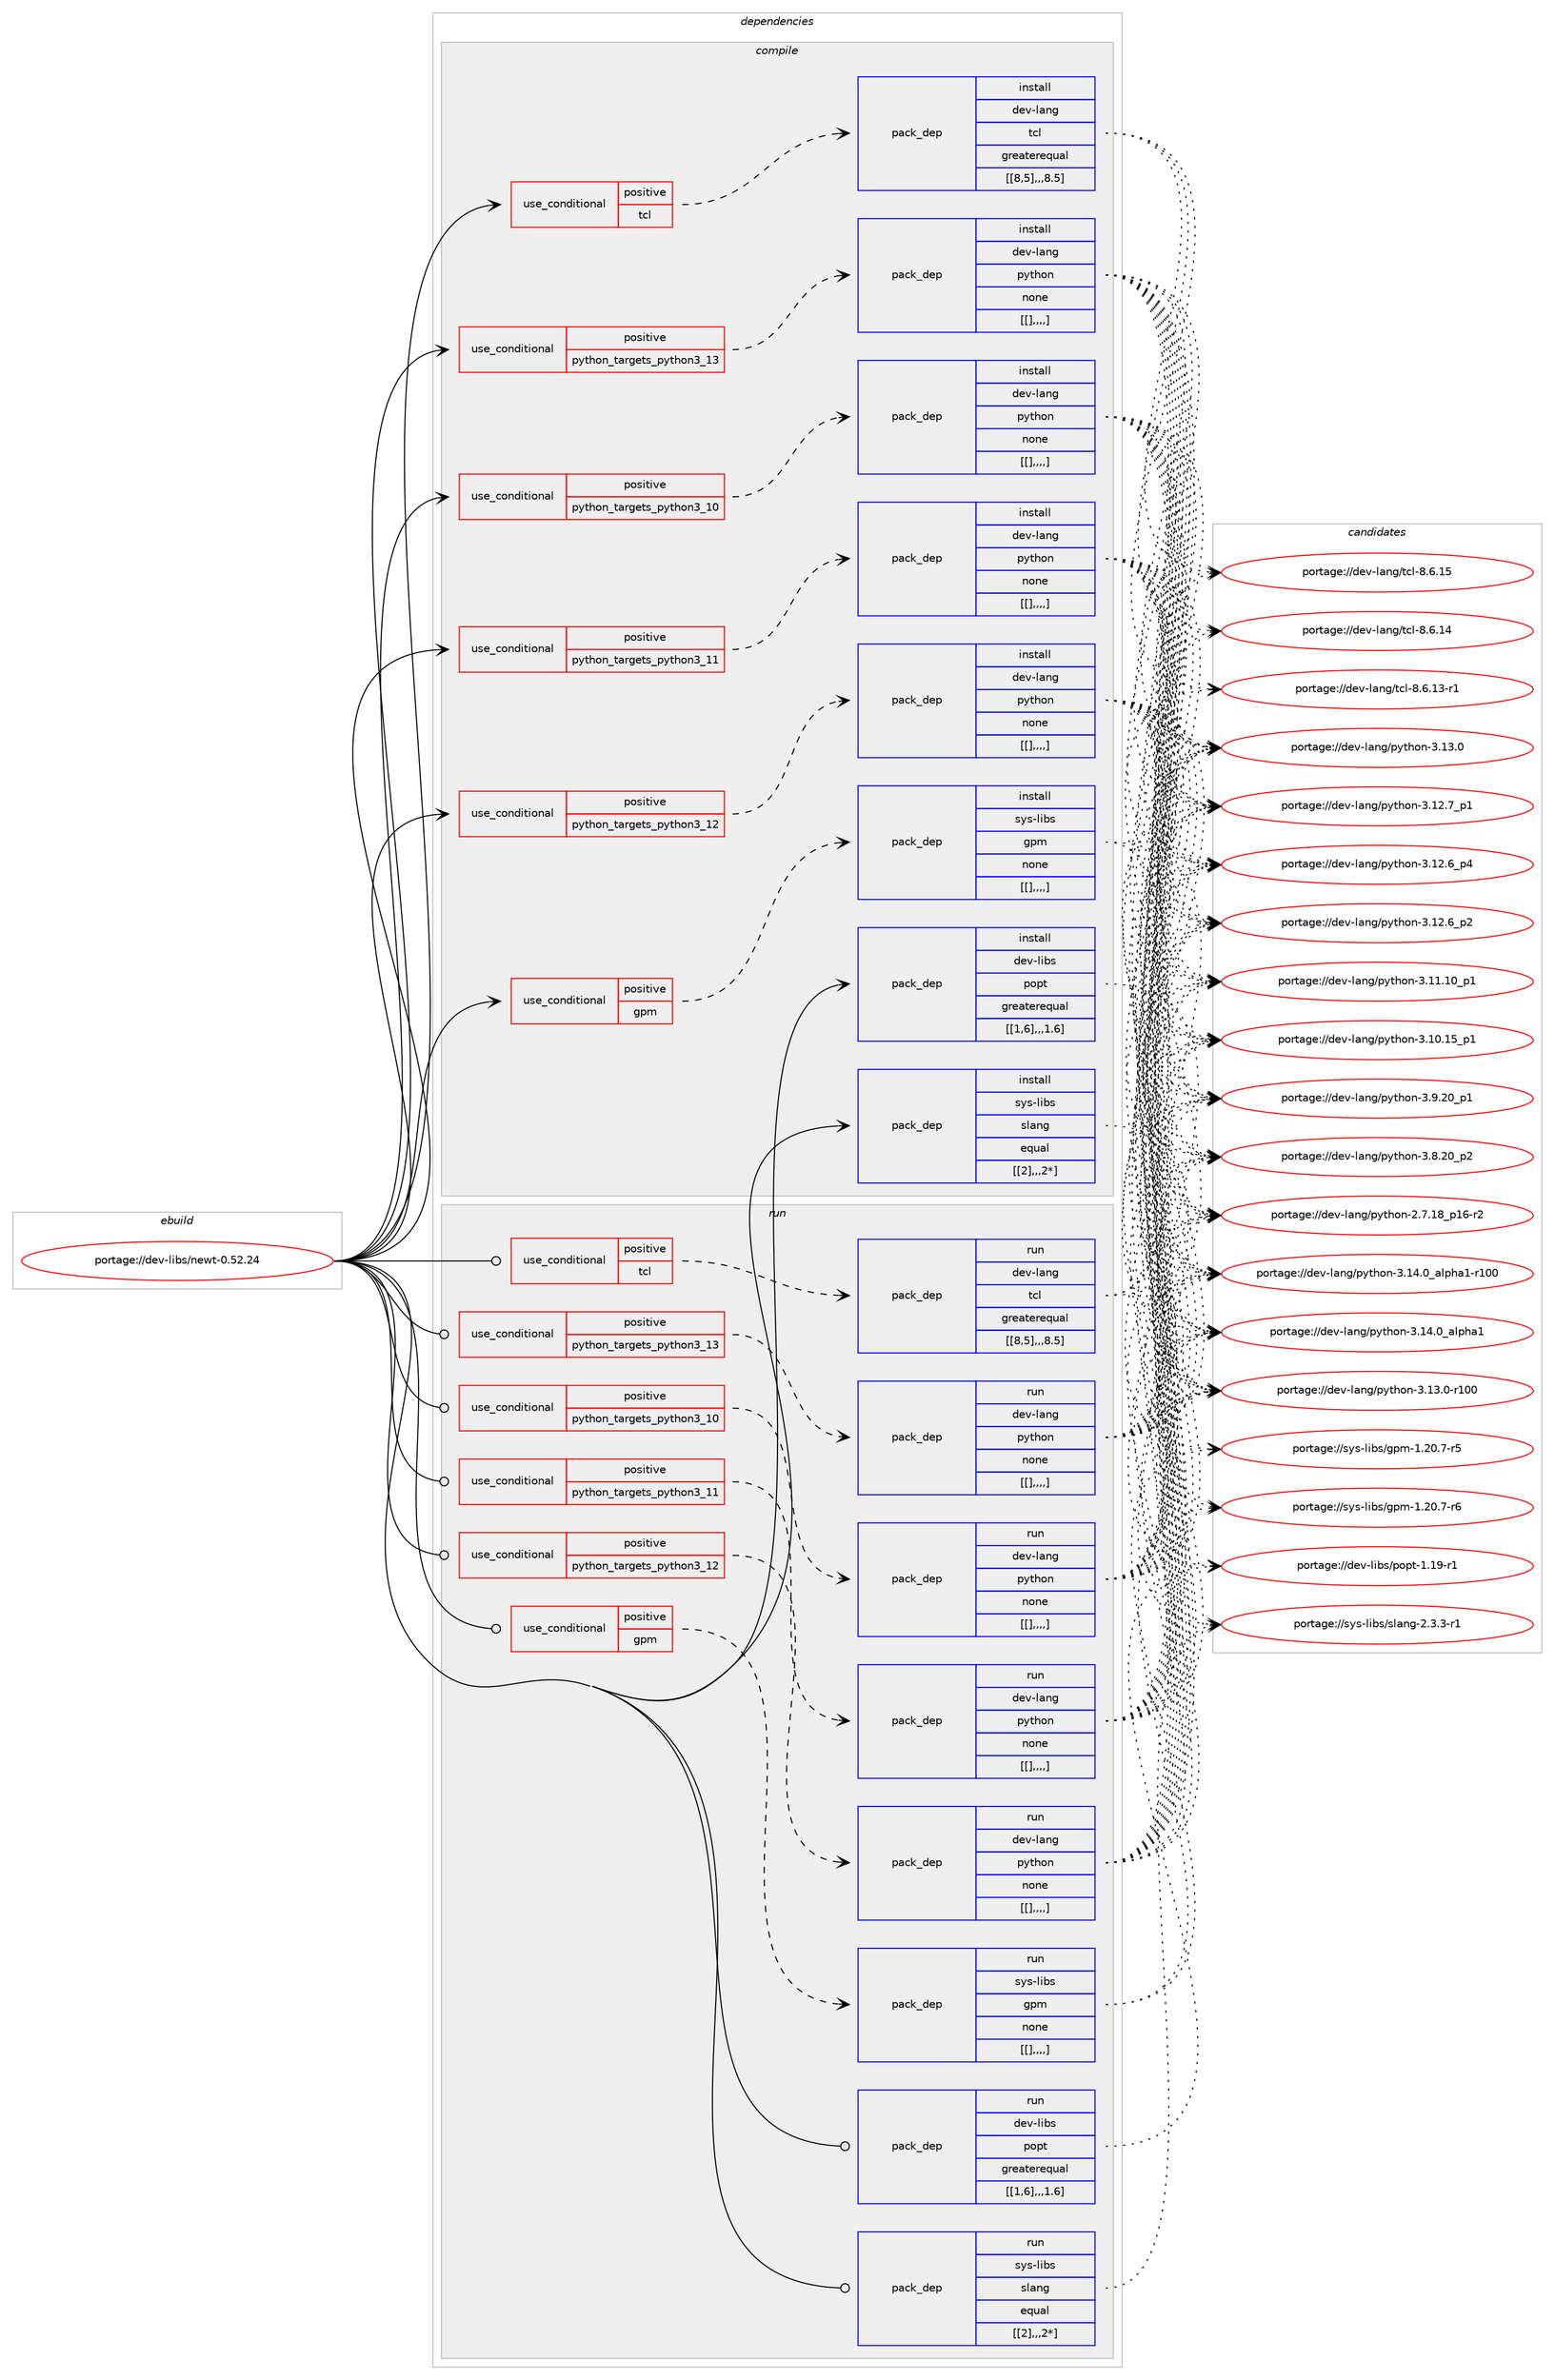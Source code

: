 digraph prolog {

# *************
# Graph options
# *************

newrank=true;
concentrate=true;
compound=true;
graph [rankdir=LR,fontname=Helvetica,fontsize=10,ranksep=1.5];#, ranksep=2.5, nodesep=0.2];
edge  [arrowhead=vee];
node  [fontname=Helvetica,fontsize=10];

# **********
# The ebuild
# **********

subgraph cluster_leftcol {
color=gray;
label=<<i>ebuild</i>>;
id [label="portage://dev-libs/newt-0.52.24", color=red, width=4, href="../dev-libs/newt-0.52.24.svg"];
}

# ****************
# The dependencies
# ****************

subgraph cluster_midcol {
color=gray;
label=<<i>dependencies</i>>;
subgraph cluster_compile {
fillcolor="#eeeeee";
style=filled;
label=<<i>compile</i>>;
subgraph cond29353 {
dependency116130 [label=<<TABLE BORDER="0" CELLBORDER="1" CELLSPACING="0" CELLPADDING="4"><TR><TD ROWSPAN="3" CELLPADDING="10">use_conditional</TD></TR><TR><TD>positive</TD></TR><TR><TD>gpm</TD></TR></TABLE>>, shape=none, color=red];
subgraph pack85518 {
dependency116145 [label=<<TABLE BORDER="0" CELLBORDER="1" CELLSPACING="0" CELLPADDING="4" WIDTH="220"><TR><TD ROWSPAN="6" CELLPADDING="30">pack_dep</TD></TR><TR><TD WIDTH="110">install</TD></TR><TR><TD>sys-libs</TD></TR><TR><TD>gpm</TD></TR><TR><TD>none</TD></TR><TR><TD>[[],,,,]</TD></TR></TABLE>>, shape=none, color=blue];
}
dependency116130:e -> dependency116145:w [weight=20,style="dashed",arrowhead="vee"];
}
id:e -> dependency116130:w [weight=20,style="solid",arrowhead="vee"];
subgraph cond29365 {
dependency116166 [label=<<TABLE BORDER="0" CELLBORDER="1" CELLSPACING="0" CELLPADDING="4"><TR><TD ROWSPAN="3" CELLPADDING="10">use_conditional</TD></TR><TR><TD>positive</TD></TR><TR><TD>python_targets_python3_10</TD></TR></TABLE>>, shape=none, color=red];
subgraph pack85540 {
dependency116167 [label=<<TABLE BORDER="0" CELLBORDER="1" CELLSPACING="0" CELLPADDING="4" WIDTH="220"><TR><TD ROWSPAN="6" CELLPADDING="30">pack_dep</TD></TR><TR><TD WIDTH="110">install</TD></TR><TR><TD>dev-lang</TD></TR><TR><TD>python</TD></TR><TR><TD>none</TD></TR><TR><TD>[[],,,,]</TD></TR></TABLE>>, shape=none, color=blue];
}
dependency116166:e -> dependency116167:w [weight=20,style="dashed",arrowhead="vee"];
}
id:e -> dependency116166:w [weight=20,style="solid",arrowhead="vee"];
subgraph cond29367 {
dependency116179 [label=<<TABLE BORDER="0" CELLBORDER="1" CELLSPACING="0" CELLPADDING="4"><TR><TD ROWSPAN="3" CELLPADDING="10">use_conditional</TD></TR><TR><TD>positive</TD></TR><TR><TD>python_targets_python3_11</TD></TR></TABLE>>, shape=none, color=red];
subgraph pack85552 {
dependency116181 [label=<<TABLE BORDER="0" CELLBORDER="1" CELLSPACING="0" CELLPADDING="4" WIDTH="220"><TR><TD ROWSPAN="6" CELLPADDING="30">pack_dep</TD></TR><TR><TD WIDTH="110">install</TD></TR><TR><TD>dev-lang</TD></TR><TR><TD>python</TD></TR><TR><TD>none</TD></TR><TR><TD>[[],,,,]</TD></TR></TABLE>>, shape=none, color=blue];
}
dependency116179:e -> dependency116181:w [weight=20,style="dashed",arrowhead="vee"];
}
id:e -> dependency116179:w [weight=20,style="solid",arrowhead="vee"];
subgraph cond29393 {
dependency116229 [label=<<TABLE BORDER="0" CELLBORDER="1" CELLSPACING="0" CELLPADDING="4"><TR><TD ROWSPAN="3" CELLPADDING="10">use_conditional</TD></TR><TR><TD>positive</TD></TR><TR><TD>python_targets_python3_12</TD></TR></TABLE>>, shape=none, color=red];
subgraph pack85592 {
dependency116313 [label=<<TABLE BORDER="0" CELLBORDER="1" CELLSPACING="0" CELLPADDING="4" WIDTH="220"><TR><TD ROWSPAN="6" CELLPADDING="30">pack_dep</TD></TR><TR><TD WIDTH="110">install</TD></TR><TR><TD>dev-lang</TD></TR><TR><TD>python</TD></TR><TR><TD>none</TD></TR><TR><TD>[[],,,,]</TD></TR></TABLE>>, shape=none, color=blue];
}
dependency116229:e -> dependency116313:w [weight=20,style="dashed",arrowhead="vee"];
}
id:e -> dependency116229:w [weight=20,style="solid",arrowhead="vee"];
subgraph cond29430 {
dependency116371 [label=<<TABLE BORDER="0" CELLBORDER="1" CELLSPACING="0" CELLPADDING="4"><TR><TD ROWSPAN="3" CELLPADDING="10">use_conditional</TD></TR><TR><TD>positive</TD></TR><TR><TD>python_targets_python3_13</TD></TR></TABLE>>, shape=none, color=red];
subgraph pack85670 {
dependency116393 [label=<<TABLE BORDER="0" CELLBORDER="1" CELLSPACING="0" CELLPADDING="4" WIDTH="220"><TR><TD ROWSPAN="6" CELLPADDING="30">pack_dep</TD></TR><TR><TD WIDTH="110">install</TD></TR><TR><TD>dev-lang</TD></TR><TR><TD>python</TD></TR><TR><TD>none</TD></TR><TR><TD>[[],,,,]</TD></TR></TABLE>>, shape=none, color=blue];
}
dependency116371:e -> dependency116393:w [weight=20,style="dashed",arrowhead="vee"];
}
id:e -> dependency116371:w [weight=20,style="solid",arrowhead="vee"];
subgraph cond29457 {
dependency116437 [label=<<TABLE BORDER="0" CELLBORDER="1" CELLSPACING="0" CELLPADDING="4"><TR><TD ROWSPAN="3" CELLPADDING="10">use_conditional</TD></TR><TR><TD>positive</TD></TR><TR><TD>tcl</TD></TR></TABLE>>, shape=none, color=red];
subgraph pack85721 {
dependency116477 [label=<<TABLE BORDER="0" CELLBORDER="1" CELLSPACING="0" CELLPADDING="4" WIDTH="220"><TR><TD ROWSPAN="6" CELLPADDING="30">pack_dep</TD></TR><TR><TD WIDTH="110">install</TD></TR><TR><TD>dev-lang</TD></TR><TR><TD>tcl</TD></TR><TR><TD>greaterequal</TD></TR><TR><TD>[[8,5],,,8.5]</TD></TR></TABLE>>, shape=none, color=blue];
}
dependency116437:e -> dependency116477:w [weight=20,style="dashed",arrowhead="vee"];
}
id:e -> dependency116437:w [weight=20,style="solid",arrowhead="vee"];
subgraph pack85742 {
dependency116483 [label=<<TABLE BORDER="0" CELLBORDER="1" CELLSPACING="0" CELLPADDING="4" WIDTH="220"><TR><TD ROWSPAN="6" CELLPADDING="30">pack_dep</TD></TR><TR><TD WIDTH="110">install</TD></TR><TR><TD>dev-libs</TD></TR><TR><TD>popt</TD></TR><TR><TD>greaterequal</TD></TR><TR><TD>[[1,6],,,1.6]</TD></TR></TABLE>>, shape=none, color=blue];
}
id:e -> dependency116483:w [weight=20,style="solid",arrowhead="vee"];
subgraph pack85745 {
dependency116563 [label=<<TABLE BORDER="0" CELLBORDER="1" CELLSPACING="0" CELLPADDING="4" WIDTH="220"><TR><TD ROWSPAN="6" CELLPADDING="30">pack_dep</TD></TR><TR><TD WIDTH="110">install</TD></TR><TR><TD>sys-libs</TD></TR><TR><TD>slang</TD></TR><TR><TD>equal</TD></TR><TR><TD>[[2],,,2*]</TD></TR></TABLE>>, shape=none, color=blue];
}
id:e -> dependency116563:w [weight=20,style="solid",arrowhead="vee"];
}
subgraph cluster_compileandrun {
fillcolor="#eeeeee";
style=filled;
label=<<i>compile and run</i>>;
}
subgraph cluster_run {
fillcolor="#eeeeee";
style=filled;
label=<<i>run</i>>;
subgraph cond29540 {
dependency116653 [label=<<TABLE BORDER="0" CELLBORDER="1" CELLSPACING="0" CELLPADDING="4"><TR><TD ROWSPAN="3" CELLPADDING="10">use_conditional</TD></TR><TR><TD>positive</TD></TR><TR><TD>gpm</TD></TR></TABLE>>, shape=none, color=red];
subgraph pack85857 {
dependency116665 [label=<<TABLE BORDER="0" CELLBORDER="1" CELLSPACING="0" CELLPADDING="4" WIDTH="220"><TR><TD ROWSPAN="6" CELLPADDING="30">pack_dep</TD></TR><TR><TD WIDTH="110">run</TD></TR><TR><TD>sys-libs</TD></TR><TR><TD>gpm</TD></TR><TR><TD>none</TD></TR><TR><TD>[[],,,,]</TD></TR></TABLE>>, shape=none, color=blue];
}
dependency116653:e -> dependency116665:w [weight=20,style="dashed",arrowhead="vee"];
}
id:e -> dependency116653:w [weight=20,style="solid",arrowhead="odot"];
subgraph cond29552 {
dependency116697 [label=<<TABLE BORDER="0" CELLBORDER="1" CELLSPACING="0" CELLPADDING="4"><TR><TD ROWSPAN="3" CELLPADDING="10">use_conditional</TD></TR><TR><TD>positive</TD></TR><TR><TD>python_targets_python3_10</TD></TR></TABLE>>, shape=none, color=red];
subgraph pack85884 {
dependency116715 [label=<<TABLE BORDER="0" CELLBORDER="1" CELLSPACING="0" CELLPADDING="4" WIDTH="220"><TR><TD ROWSPAN="6" CELLPADDING="30">pack_dep</TD></TR><TR><TD WIDTH="110">run</TD></TR><TR><TD>dev-lang</TD></TR><TR><TD>python</TD></TR><TR><TD>none</TD></TR><TR><TD>[[],,,,]</TD></TR></TABLE>>, shape=none, color=blue];
}
dependency116697:e -> dependency116715:w [weight=20,style="dashed",arrowhead="vee"];
}
id:e -> dependency116697:w [weight=20,style="solid",arrowhead="odot"];
subgraph cond29581 {
dependency116735 [label=<<TABLE BORDER="0" CELLBORDER="1" CELLSPACING="0" CELLPADDING="4"><TR><TD ROWSPAN="3" CELLPADDING="10">use_conditional</TD></TR><TR><TD>positive</TD></TR><TR><TD>python_targets_python3_11</TD></TR></TABLE>>, shape=none, color=red];
subgraph pack85908 {
dependency116782 [label=<<TABLE BORDER="0" CELLBORDER="1" CELLSPACING="0" CELLPADDING="4" WIDTH="220"><TR><TD ROWSPAN="6" CELLPADDING="30">pack_dep</TD></TR><TR><TD WIDTH="110">run</TD></TR><TR><TD>dev-lang</TD></TR><TR><TD>python</TD></TR><TR><TD>none</TD></TR><TR><TD>[[],,,,]</TD></TR></TABLE>>, shape=none, color=blue];
}
dependency116735:e -> dependency116782:w [weight=20,style="dashed",arrowhead="vee"];
}
id:e -> dependency116735:w [weight=20,style="solid",arrowhead="odot"];
subgraph cond29601 {
dependency116796 [label=<<TABLE BORDER="0" CELLBORDER="1" CELLSPACING="0" CELLPADDING="4"><TR><TD ROWSPAN="3" CELLPADDING="10">use_conditional</TD></TR><TR><TD>positive</TD></TR><TR><TD>python_targets_python3_12</TD></TR></TABLE>>, shape=none, color=red];
subgraph pack85983 {
dependency116866 [label=<<TABLE BORDER="0" CELLBORDER="1" CELLSPACING="0" CELLPADDING="4" WIDTH="220"><TR><TD ROWSPAN="6" CELLPADDING="30">pack_dep</TD></TR><TR><TD WIDTH="110">run</TD></TR><TR><TD>dev-lang</TD></TR><TR><TD>python</TD></TR><TR><TD>none</TD></TR><TR><TD>[[],,,,]</TD></TR></TABLE>>, shape=none, color=blue];
}
dependency116796:e -> dependency116866:w [weight=20,style="dashed",arrowhead="vee"];
}
id:e -> dependency116796:w [weight=20,style="solid",arrowhead="odot"];
subgraph cond29628 {
dependency116889 [label=<<TABLE BORDER="0" CELLBORDER="1" CELLSPACING="0" CELLPADDING="4"><TR><TD ROWSPAN="3" CELLPADDING="10">use_conditional</TD></TR><TR><TD>positive</TD></TR><TR><TD>python_targets_python3_13</TD></TR></TABLE>>, shape=none, color=red];
subgraph pack86013 {
dependency116924 [label=<<TABLE BORDER="0" CELLBORDER="1" CELLSPACING="0" CELLPADDING="4" WIDTH="220"><TR><TD ROWSPAN="6" CELLPADDING="30">pack_dep</TD></TR><TR><TD WIDTH="110">run</TD></TR><TR><TD>dev-lang</TD></TR><TR><TD>python</TD></TR><TR><TD>none</TD></TR><TR><TD>[[],,,,]</TD></TR></TABLE>>, shape=none, color=blue];
}
dependency116889:e -> dependency116924:w [weight=20,style="dashed",arrowhead="vee"];
}
id:e -> dependency116889:w [weight=20,style="solid",arrowhead="odot"];
subgraph cond29638 {
dependency116929 [label=<<TABLE BORDER="0" CELLBORDER="1" CELLSPACING="0" CELLPADDING="4"><TR><TD ROWSPAN="3" CELLPADDING="10">use_conditional</TD></TR><TR><TD>positive</TD></TR><TR><TD>tcl</TD></TR></TABLE>>, shape=none, color=red];
subgraph pack86028 {
dependency116931 [label=<<TABLE BORDER="0" CELLBORDER="1" CELLSPACING="0" CELLPADDING="4" WIDTH="220"><TR><TD ROWSPAN="6" CELLPADDING="30">pack_dep</TD></TR><TR><TD WIDTH="110">run</TD></TR><TR><TD>dev-lang</TD></TR><TR><TD>tcl</TD></TR><TR><TD>greaterequal</TD></TR><TR><TD>[[8,5],,,8.5]</TD></TR></TABLE>>, shape=none, color=blue];
}
dependency116929:e -> dependency116931:w [weight=20,style="dashed",arrowhead="vee"];
}
id:e -> dependency116929:w [weight=20,style="solid",arrowhead="odot"];
subgraph pack86034 {
dependency116948 [label=<<TABLE BORDER="0" CELLBORDER="1" CELLSPACING="0" CELLPADDING="4" WIDTH="220"><TR><TD ROWSPAN="6" CELLPADDING="30">pack_dep</TD></TR><TR><TD WIDTH="110">run</TD></TR><TR><TD>dev-libs</TD></TR><TR><TD>popt</TD></TR><TR><TD>greaterequal</TD></TR><TR><TD>[[1,6],,,1.6]</TD></TR></TABLE>>, shape=none, color=blue];
}
id:e -> dependency116948:w [weight=20,style="solid",arrowhead="odot"];
subgraph pack86043 {
dependency116950 [label=<<TABLE BORDER="0" CELLBORDER="1" CELLSPACING="0" CELLPADDING="4" WIDTH="220"><TR><TD ROWSPAN="6" CELLPADDING="30">pack_dep</TD></TR><TR><TD WIDTH="110">run</TD></TR><TR><TD>sys-libs</TD></TR><TR><TD>slang</TD></TR><TR><TD>equal</TD></TR><TR><TD>[[2],,,2*]</TD></TR></TABLE>>, shape=none, color=blue];
}
id:e -> dependency116950:w [weight=20,style="solid",arrowhead="odot"];
}
}

# **************
# The candidates
# **************

subgraph cluster_choices {
rank=same;
color=gray;
label=<<i>candidates</i>>;

subgraph choice85671 {
color=black;
nodesep=1;
choice115121115451081059811547103112109454946504846554511454 [label="portage://sys-libs/gpm-1.20.7-r6", color=red, width=4,href="../sys-libs/gpm-1.20.7-r6.svg"];
choice115121115451081059811547103112109454946504846554511453 [label="portage://sys-libs/gpm-1.20.7-r5", color=red, width=4,href="../sys-libs/gpm-1.20.7-r5.svg"];
dependency116145:e -> choice115121115451081059811547103112109454946504846554511454:w [style=dotted,weight="100"];
dependency116145:e -> choice115121115451081059811547103112109454946504846554511453:w [style=dotted,weight="100"];
}
subgraph choice85674 {
color=black;
nodesep=1;
choice100101118451089711010347112121116104111110455146495246489597108112104974945114494848 [label="portage://dev-lang/python-3.14.0_alpha1-r100", color=red, width=4,href="../dev-lang/python-3.14.0_alpha1-r100.svg"];
choice1001011184510897110103471121211161041111104551464952464895971081121049749 [label="portage://dev-lang/python-3.14.0_alpha1", color=red, width=4,href="../dev-lang/python-3.14.0_alpha1.svg"];
choice1001011184510897110103471121211161041111104551464951464845114494848 [label="portage://dev-lang/python-3.13.0-r100", color=red, width=4,href="../dev-lang/python-3.13.0-r100.svg"];
choice10010111845108971101034711212111610411111045514649514648 [label="portage://dev-lang/python-3.13.0", color=red, width=4,href="../dev-lang/python-3.13.0.svg"];
choice100101118451089711010347112121116104111110455146495046559511249 [label="portage://dev-lang/python-3.12.7_p1", color=red, width=4,href="../dev-lang/python-3.12.7_p1.svg"];
choice100101118451089711010347112121116104111110455146495046549511252 [label="portage://dev-lang/python-3.12.6_p4", color=red, width=4,href="../dev-lang/python-3.12.6_p4.svg"];
choice100101118451089711010347112121116104111110455146495046549511250 [label="portage://dev-lang/python-3.12.6_p2", color=red, width=4,href="../dev-lang/python-3.12.6_p2.svg"];
choice10010111845108971101034711212111610411111045514649494649489511249 [label="portage://dev-lang/python-3.11.10_p1", color=red, width=4,href="../dev-lang/python-3.11.10_p1.svg"];
choice10010111845108971101034711212111610411111045514649484649539511249 [label="portage://dev-lang/python-3.10.15_p1", color=red, width=4,href="../dev-lang/python-3.10.15_p1.svg"];
choice100101118451089711010347112121116104111110455146574650489511249 [label="portage://dev-lang/python-3.9.20_p1", color=red, width=4,href="../dev-lang/python-3.9.20_p1.svg"];
choice100101118451089711010347112121116104111110455146564650489511250 [label="portage://dev-lang/python-3.8.20_p2", color=red, width=4,href="../dev-lang/python-3.8.20_p2.svg"];
choice100101118451089711010347112121116104111110455046554649569511249544511450 [label="portage://dev-lang/python-2.7.18_p16-r2", color=red, width=4,href="../dev-lang/python-2.7.18_p16-r2.svg"];
dependency116167:e -> choice100101118451089711010347112121116104111110455146495246489597108112104974945114494848:w [style=dotted,weight="100"];
dependency116167:e -> choice1001011184510897110103471121211161041111104551464952464895971081121049749:w [style=dotted,weight="100"];
dependency116167:e -> choice1001011184510897110103471121211161041111104551464951464845114494848:w [style=dotted,weight="100"];
dependency116167:e -> choice10010111845108971101034711212111610411111045514649514648:w [style=dotted,weight="100"];
dependency116167:e -> choice100101118451089711010347112121116104111110455146495046559511249:w [style=dotted,weight="100"];
dependency116167:e -> choice100101118451089711010347112121116104111110455146495046549511252:w [style=dotted,weight="100"];
dependency116167:e -> choice100101118451089711010347112121116104111110455146495046549511250:w [style=dotted,weight="100"];
dependency116167:e -> choice10010111845108971101034711212111610411111045514649494649489511249:w [style=dotted,weight="100"];
dependency116167:e -> choice10010111845108971101034711212111610411111045514649484649539511249:w [style=dotted,weight="100"];
dependency116167:e -> choice100101118451089711010347112121116104111110455146574650489511249:w [style=dotted,weight="100"];
dependency116167:e -> choice100101118451089711010347112121116104111110455146564650489511250:w [style=dotted,weight="100"];
dependency116167:e -> choice100101118451089711010347112121116104111110455046554649569511249544511450:w [style=dotted,weight="100"];
}
subgraph choice85683 {
color=black;
nodesep=1;
choice100101118451089711010347112121116104111110455146495246489597108112104974945114494848 [label="portage://dev-lang/python-3.14.0_alpha1-r100", color=red, width=4,href="../dev-lang/python-3.14.0_alpha1-r100.svg"];
choice1001011184510897110103471121211161041111104551464952464895971081121049749 [label="portage://dev-lang/python-3.14.0_alpha1", color=red, width=4,href="../dev-lang/python-3.14.0_alpha1.svg"];
choice1001011184510897110103471121211161041111104551464951464845114494848 [label="portage://dev-lang/python-3.13.0-r100", color=red, width=4,href="../dev-lang/python-3.13.0-r100.svg"];
choice10010111845108971101034711212111610411111045514649514648 [label="portage://dev-lang/python-3.13.0", color=red, width=4,href="../dev-lang/python-3.13.0.svg"];
choice100101118451089711010347112121116104111110455146495046559511249 [label="portage://dev-lang/python-3.12.7_p1", color=red, width=4,href="../dev-lang/python-3.12.7_p1.svg"];
choice100101118451089711010347112121116104111110455146495046549511252 [label="portage://dev-lang/python-3.12.6_p4", color=red, width=4,href="../dev-lang/python-3.12.6_p4.svg"];
choice100101118451089711010347112121116104111110455146495046549511250 [label="portage://dev-lang/python-3.12.6_p2", color=red, width=4,href="../dev-lang/python-3.12.6_p2.svg"];
choice10010111845108971101034711212111610411111045514649494649489511249 [label="portage://dev-lang/python-3.11.10_p1", color=red, width=4,href="../dev-lang/python-3.11.10_p1.svg"];
choice10010111845108971101034711212111610411111045514649484649539511249 [label="portage://dev-lang/python-3.10.15_p1", color=red, width=4,href="../dev-lang/python-3.10.15_p1.svg"];
choice100101118451089711010347112121116104111110455146574650489511249 [label="portage://dev-lang/python-3.9.20_p1", color=red, width=4,href="../dev-lang/python-3.9.20_p1.svg"];
choice100101118451089711010347112121116104111110455146564650489511250 [label="portage://dev-lang/python-3.8.20_p2", color=red, width=4,href="../dev-lang/python-3.8.20_p2.svg"];
choice100101118451089711010347112121116104111110455046554649569511249544511450 [label="portage://dev-lang/python-2.7.18_p16-r2", color=red, width=4,href="../dev-lang/python-2.7.18_p16-r2.svg"];
dependency116181:e -> choice100101118451089711010347112121116104111110455146495246489597108112104974945114494848:w [style=dotted,weight="100"];
dependency116181:e -> choice1001011184510897110103471121211161041111104551464952464895971081121049749:w [style=dotted,weight="100"];
dependency116181:e -> choice1001011184510897110103471121211161041111104551464951464845114494848:w [style=dotted,weight="100"];
dependency116181:e -> choice10010111845108971101034711212111610411111045514649514648:w [style=dotted,weight="100"];
dependency116181:e -> choice100101118451089711010347112121116104111110455146495046559511249:w [style=dotted,weight="100"];
dependency116181:e -> choice100101118451089711010347112121116104111110455146495046549511252:w [style=dotted,weight="100"];
dependency116181:e -> choice100101118451089711010347112121116104111110455146495046549511250:w [style=dotted,weight="100"];
dependency116181:e -> choice10010111845108971101034711212111610411111045514649494649489511249:w [style=dotted,weight="100"];
dependency116181:e -> choice10010111845108971101034711212111610411111045514649484649539511249:w [style=dotted,weight="100"];
dependency116181:e -> choice100101118451089711010347112121116104111110455146574650489511249:w [style=dotted,weight="100"];
dependency116181:e -> choice100101118451089711010347112121116104111110455146564650489511250:w [style=dotted,weight="100"];
dependency116181:e -> choice100101118451089711010347112121116104111110455046554649569511249544511450:w [style=dotted,weight="100"];
}
subgraph choice85699 {
color=black;
nodesep=1;
choice100101118451089711010347112121116104111110455146495246489597108112104974945114494848 [label="portage://dev-lang/python-3.14.0_alpha1-r100", color=red, width=4,href="../dev-lang/python-3.14.0_alpha1-r100.svg"];
choice1001011184510897110103471121211161041111104551464952464895971081121049749 [label="portage://dev-lang/python-3.14.0_alpha1", color=red, width=4,href="../dev-lang/python-3.14.0_alpha1.svg"];
choice1001011184510897110103471121211161041111104551464951464845114494848 [label="portage://dev-lang/python-3.13.0-r100", color=red, width=4,href="../dev-lang/python-3.13.0-r100.svg"];
choice10010111845108971101034711212111610411111045514649514648 [label="portage://dev-lang/python-3.13.0", color=red, width=4,href="../dev-lang/python-3.13.0.svg"];
choice100101118451089711010347112121116104111110455146495046559511249 [label="portage://dev-lang/python-3.12.7_p1", color=red, width=4,href="../dev-lang/python-3.12.7_p1.svg"];
choice100101118451089711010347112121116104111110455146495046549511252 [label="portage://dev-lang/python-3.12.6_p4", color=red, width=4,href="../dev-lang/python-3.12.6_p4.svg"];
choice100101118451089711010347112121116104111110455146495046549511250 [label="portage://dev-lang/python-3.12.6_p2", color=red, width=4,href="../dev-lang/python-3.12.6_p2.svg"];
choice10010111845108971101034711212111610411111045514649494649489511249 [label="portage://dev-lang/python-3.11.10_p1", color=red, width=4,href="../dev-lang/python-3.11.10_p1.svg"];
choice10010111845108971101034711212111610411111045514649484649539511249 [label="portage://dev-lang/python-3.10.15_p1", color=red, width=4,href="../dev-lang/python-3.10.15_p1.svg"];
choice100101118451089711010347112121116104111110455146574650489511249 [label="portage://dev-lang/python-3.9.20_p1", color=red, width=4,href="../dev-lang/python-3.9.20_p1.svg"];
choice100101118451089711010347112121116104111110455146564650489511250 [label="portage://dev-lang/python-3.8.20_p2", color=red, width=4,href="../dev-lang/python-3.8.20_p2.svg"];
choice100101118451089711010347112121116104111110455046554649569511249544511450 [label="portage://dev-lang/python-2.7.18_p16-r2", color=red, width=4,href="../dev-lang/python-2.7.18_p16-r2.svg"];
dependency116313:e -> choice100101118451089711010347112121116104111110455146495246489597108112104974945114494848:w [style=dotted,weight="100"];
dependency116313:e -> choice1001011184510897110103471121211161041111104551464952464895971081121049749:w [style=dotted,weight="100"];
dependency116313:e -> choice1001011184510897110103471121211161041111104551464951464845114494848:w [style=dotted,weight="100"];
dependency116313:e -> choice10010111845108971101034711212111610411111045514649514648:w [style=dotted,weight="100"];
dependency116313:e -> choice100101118451089711010347112121116104111110455146495046559511249:w [style=dotted,weight="100"];
dependency116313:e -> choice100101118451089711010347112121116104111110455146495046549511252:w [style=dotted,weight="100"];
dependency116313:e -> choice100101118451089711010347112121116104111110455146495046549511250:w [style=dotted,weight="100"];
dependency116313:e -> choice10010111845108971101034711212111610411111045514649494649489511249:w [style=dotted,weight="100"];
dependency116313:e -> choice10010111845108971101034711212111610411111045514649484649539511249:w [style=dotted,weight="100"];
dependency116313:e -> choice100101118451089711010347112121116104111110455146574650489511249:w [style=dotted,weight="100"];
dependency116313:e -> choice100101118451089711010347112121116104111110455146564650489511250:w [style=dotted,weight="100"];
dependency116313:e -> choice100101118451089711010347112121116104111110455046554649569511249544511450:w [style=dotted,weight="100"];
}
subgraph choice85720 {
color=black;
nodesep=1;
choice100101118451089711010347112121116104111110455146495246489597108112104974945114494848 [label="portage://dev-lang/python-3.14.0_alpha1-r100", color=red, width=4,href="../dev-lang/python-3.14.0_alpha1-r100.svg"];
choice1001011184510897110103471121211161041111104551464952464895971081121049749 [label="portage://dev-lang/python-3.14.0_alpha1", color=red, width=4,href="../dev-lang/python-3.14.0_alpha1.svg"];
choice1001011184510897110103471121211161041111104551464951464845114494848 [label="portage://dev-lang/python-3.13.0-r100", color=red, width=4,href="../dev-lang/python-3.13.0-r100.svg"];
choice10010111845108971101034711212111610411111045514649514648 [label="portage://dev-lang/python-3.13.0", color=red, width=4,href="../dev-lang/python-3.13.0.svg"];
choice100101118451089711010347112121116104111110455146495046559511249 [label="portage://dev-lang/python-3.12.7_p1", color=red, width=4,href="../dev-lang/python-3.12.7_p1.svg"];
choice100101118451089711010347112121116104111110455146495046549511252 [label="portage://dev-lang/python-3.12.6_p4", color=red, width=4,href="../dev-lang/python-3.12.6_p4.svg"];
choice100101118451089711010347112121116104111110455146495046549511250 [label="portage://dev-lang/python-3.12.6_p2", color=red, width=4,href="../dev-lang/python-3.12.6_p2.svg"];
choice10010111845108971101034711212111610411111045514649494649489511249 [label="portage://dev-lang/python-3.11.10_p1", color=red, width=4,href="../dev-lang/python-3.11.10_p1.svg"];
choice10010111845108971101034711212111610411111045514649484649539511249 [label="portage://dev-lang/python-3.10.15_p1", color=red, width=4,href="../dev-lang/python-3.10.15_p1.svg"];
choice100101118451089711010347112121116104111110455146574650489511249 [label="portage://dev-lang/python-3.9.20_p1", color=red, width=4,href="../dev-lang/python-3.9.20_p1.svg"];
choice100101118451089711010347112121116104111110455146564650489511250 [label="portage://dev-lang/python-3.8.20_p2", color=red, width=4,href="../dev-lang/python-3.8.20_p2.svg"];
choice100101118451089711010347112121116104111110455046554649569511249544511450 [label="portage://dev-lang/python-2.7.18_p16-r2", color=red, width=4,href="../dev-lang/python-2.7.18_p16-r2.svg"];
dependency116393:e -> choice100101118451089711010347112121116104111110455146495246489597108112104974945114494848:w [style=dotted,weight="100"];
dependency116393:e -> choice1001011184510897110103471121211161041111104551464952464895971081121049749:w [style=dotted,weight="100"];
dependency116393:e -> choice1001011184510897110103471121211161041111104551464951464845114494848:w [style=dotted,weight="100"];
dependency116393:e -> choice10010111845108971101034711212111610411111045514649514648:w [style=dotted,weight="100"];
dependency116393:e -> choice100101118451089711010347112121116104111110455146495046559511249:w [style=dotted,weight="100"];
dependency116393:e -> choice100101118451089711010347112121116104111110455146495046549511252:w [style=dotted,weight="100"];
dependency116393:e -> choice100101118451089711010347112121116104111110455146495046549511250:w [style=dotted,weight="100"];
dependency116393:e -> choice10010111845108971101034711212111610411111045514649494649489511249:w [style=dotted,weight="100"];
dependency116393:e -> choice10010111845108971101034711212111610411111045514649484649539511249:w [style=dotted,weight="100"];
dependency116393:e -> choice100101118451089711010347112121116104111110455146574650489511249:w [style=dotted,weight="100"];
dependency116393:e -> choice100101118451089711010347112121116104111110455146564650489511250:w [style=dotted,weight="100"];
dependency116393:e -> choice100101118451089711010347112121116104111110455046554649569511249544511450:w [style=dotted,weight="100"];
}
subgraph choice85742 {
color=black;
nodesep=1;
choice1001011184510897110103471169910845564654464953 [label="portage://dev-lang/tcl-8.6.15", color=red, width=4,href="../dev-lang/tcl-8.6.15.svg"];
choice1001011184510897110103471169910845564654464952 [label="portage://dev-lang/tcl-8.6.14", color=red, width=4,href="../dev-lang/tcl-8.6.14.svg"];
choice10010111845108971101034711699108455646544649514511449 [label="portage://dev-lang/tcl-8.6.13-r1", color=red, width=4,href="../dev-lang/tcl-8.6.13-r1.svg"];
dependency116477:e -> choice1001011184510897110103471169910845564654464953:w [style=dotted,weight="100"];
dependency116477:e -> choice1001011184510897110103471169910845564654464952:w [style=dotted,weight="100"];
dependency116477:e -> choice10010111845108971101034711699108455646544649514511449:w [style=dotted,weight="100"];
}
subgraph choice85800 {
color=black;
nodesep=1;
choice10010111845108105981154711211111211645494649574511449 [label="portage://dev-libs/popt-1.19-r1", color=red, width=4,href="../dev-libs/popt-1.19-r1.svg"];
dependency116483:e -> choice10010111845108105981154711211111211645494649574511449:w [style=dotted,weight="100"];
}
subgraph choice85803 {
color=black;
nodesep=1;
choice115121115451081059811547115108971101034550465146514511449 [label="portage://sys-libs/slang-2.3.3-r1", color=red, width=4,href="../sys-libs/slang-2.3.3-r1.svg"];
dependency116563:e -> choice115121115451081059811547115108971101034550465146514511449:w [style=dotted,weight="100"];
}
subgraph choice85805 {
color=black;
nodesep=1;
choice115121115451081059811547103112109454946504846554511454 [label="portage://sys-libs/gpm-1.20.7-r6", color=red, width=4,href="../sys-libs/gpm-1.20.7-r6.svg"];
choice115121115451081059811547103112109454946504846554511453 [label="portage://sys-libs/gpm-1.20.7-r5", color=red, width=4,href="../sys-libs/gpm-1.20.7-r5.svg"];
dependency116665:e -> choice115121115451081059811547103112109454946504846554511454:w [style=dotted,weight="100"];
dependency116665:e -> choice115121115451081059811547103112109454946504846554511453:w [style=dotted,weight="100"];
}
subgraph choice85809 {
color=black;
nodesep=1;
choice100101118451089711010347112121116104111110455146495246489597108112104974945114494848 [label="portage://dev-lang/python-3.14.0_alpha1-r100", color=red, width=4,href="../dev-lang/python-3.14.0_alpha1-r100.svg"];
choice1001011184510897110103471121211161041111104551464952464895971081121049749 [label="portage://dev-lang/python-3.14.0_alpha1", color=red, width=4,href="../dev-lang/python-3.14.0_alpha1.svg"];
choice1001011184510897110103471121211161041111104551464951464845114494848 [label="portage://dev-lang/python-3.13.0-r100", color=red, width=4,href="../dev-lang/python-3.13.0-r100.svg"];
choice10010111845108971101034711212111610411111045514649514648 [label="portage://dev-lang/python-3.13.0", color=red, width=4,href="../dev-lang/python-3.13.0.svg"];
choice100101118451089711010347112121116104111110455146495046559511249 [label="portage://dev-lang/python-3.12.7_p1", color=red, width=4,href="../dev-lang/python-3.12.7_p1.svg"];
choice100101118451089711010347112121116104111110455146495046549511252 [label="portage://dev-lang/python-3.12.6_p4", color=red, width=4,href="../dev-lang/python-3.12.6_p4.svg"];
choice100101118451089711010347112121116104111110455146495046549511250 [label="portage://dev-lang/python-3.12.6_p2", color=red, width=4,href="../dev-lang/python-3.12.6_p2.svg"];
choice10010111845108971101034711212111610411111045514649494649489511249 [label="portage://dev-lang/python-3.11.10_p1", color=red, width=4,href="../dev-lang/python-3.11.10_p1.svg"];
choice10010111845108971101034711212111610411111045514649484649539511249 [label="portage://dev-lang/python-3.10.15_p1", color=red, width=4,href="../dev-lang/python-3.10.15_p1.svg"];
choice100101118451089711010347112121116104111110455146574650489511249 [label="portage://dev-lang/python-3.9.20_p1", color=red, width=4,href="../dev-lang/python-3.9.20_p1.svg"];
choice100101118451089711010347112121116104111110455146564650489511250 [label="portage://dev-lang/python-3.8.20_p2", color=red, width=4,href="../dev-lang/python-3.8.20_p2.svg"];
choice100101118451089711010347112121116104111110455046554649569511249544511450 [label="portage://dev-lang/python-2.7.18_p16-r2", color=red, width=4,href="../dev-lang/python-2.7.18_p16-r2.svg"];
dependency116715:e -> choice100101118451089711010347112121116104111110455146495246489597108112104974945114494848:w [style=dotted,weight="100"];
dependency116715:e -> choice1001011184510897110103471121211161041111104551464952464895971081121049749:w [style=dotted,weight="100"];
dependency116715:e -> choice1001011184510897110103471121211161041111104551464951464845114494848:w [style=dotted,weight="100"];
dependency116715:e -> choice10010111845108971101034711212111610411111045514649514648:w [style=dotted,weight="100"];
dependency116715:e -> choice100101118451089711010347112121116104111110455146495046559511249:w [style=dotted,weight="100"];
dependency116715:e -> choice100101118451089711010347112121116104111110455146495046549511252:w [style=dotted,weight="100"];
dependency116715:e -> choice100101118451089711010347112121116104111110455146495046549511250:w [style=dotted,weight="100"];
dependency116715:e -> choice10010111845108971101034711212111610411111045514649494649489511249:w [style=dotted,weight="100"];
dependency116715:e -> choice10010111845108971101034711212111610411111045514649484649539511249:w [style=dotted,weight="100"];
dependency116715:e -> choice100101118451089711010347112121116104111110455146574650489511249:w [style=dotted,weight="100"];
dependency116715:e -> choice100101118451089711010347112121116104111110455146564650489511250:w [style=dotted,weight="100"];
dependency116715:e -> choice100101118451089711010347112121116104111110455046554649569511249544511450:w [style=dotted,weight="100"];
}
subgraph choice85820 {
color=black;
nodesep=1;
choice100101118451089711010347112121116104111110455146495246489597108112104974945114494848 [label="portage://dev-lang/python-3.14.0_alpha1-r100", color=red, width=4,href="../dev-lang/python-3.14.0_alpha1-r100.svg"];
choice1001011184510897110103471121211161041111104551464952464895971081121049749 [label="portage://dev-lang/python-3.14.0_alpha1", color=red, width=4,href="../dev-lang/python-3.14.0_alpha1.svg"];
choice1001011184510897110103471121211161041111104551464951464845114494848 [label="portage://dev-lang/python-3.13.0-r100", color=red, width=4,href="../dev-lang/python-3.13.0-r100.svg"];
choice10010111845108971101034711212111610411111045514649514648 [label="portage://dev-lang/python-3.13.0", color=red, width=4,href="../dev-lang/python-3.13.0.svg"];
choice100101118451089711010347112121116104111110455146495046559511249 [label="portage://dev-lang/python-3.12.7_p1", color=red, width=4,href="../dev-lang/python-3.12.7_p1.svg"];
choice100101118451089711010347112121116104111110455146495046549511252 [label="portage://dev-lang/python-3.12.6_p4", color=red, width=4,href="../dev-lang/python-3.12.6_p4.svg"];
choice100101118451089711010347112121116104111110455146495046549511250 [label="portage://dev-lang/python-3.12.6_p2", color=red, width=4,href="../dev-lang/python-3.12.6_p2.svg"];
choice10010111845108971101034711212111610411111045514649494649489511249 [label="portage://dev-lang/python-3.11.10_p1", color=red, width=4,href="../dev-lang/python-3.11.10_p1.svg"];
choice10010111845108971101034711212111610411111045514649484649539511249 [label="portage://dev-lang/python-3.10.15_p1", color=red, width=4,href="../dev-lang/python-3.10.15_p1.svg"];
choice100101118451089711010347112121116104111110455146574650489511249 [label="portage://dev-lang/python-3.9.20_p1", color=red, width=4,href="../dev-lang/python-3.9.20_p1.svg"];
choice100101118451089711010347112121116104111110455146564650489511250 [label="portage://dev-lang/python-3.8.20_p2", color=red, width=4,href="../dev-lang/python-3.8.20_p2.svg"];
choice100101118451089711010347112121116104111110455046554649569511249544511450 [label="portage://dev-lang/python-2.7.18_p16-r2", color=red, width=4,href="../dev-lang/python-2.7.18_p16-r2.svg"];
dependency116782:e -> choice100101118451089711010347112121116104111110455146495246489597108112104974945114494848:w [style=dotted,weight="100"];
dependency116782:e -> choice1001011184510897110103471121211161041111104551464952464895971081121049749:w [style=dotted,weight="100"];
dependency116782:e -> choice1001011184510897110103471121211161041111104551464951464845114494848:w [style=dotted,weight="100"];
dependency116782:e -> choice10010111845108971101034711212111610411111045514649514648:w [style=dotted,weight="100"];
dependency116782:e -> choice100101118451089711010347112121116104111110455146495046559511249:w [style=dotted,weight="100"];
dependency116782:e -> choice100101118451089711010347112121116104111110455146495046549511252:w [style=dotted,weight="100"];
dependency116782:e -> choice100101118451089711010347112121116104111110455146495046549511250:w [style=dotted,weight="100"];
dependency116782:e -> choice10010111845108971101034711212111610411111045514649494649489511249:w [style=dotted,weight="100"];
dependency116782:e -> choice10010111845108971101034711212111610411111045514649484649539511249:w [style=dotted,weight="100"];
dependency116782:e -> choice100101118451089711010347112121116104111110455146574650489511249:w [style=dotted,weight="100"];
dependency116782:e -> choice100101118451089711010347112121116104111110455146564650489511250:w [style=dotted,weight="100"];
dependency116782:e -> choice100101118451089711010347112121116104111110455046554649569511249544511450:w [style=dotted,weight="100"];
}
subgraph choice85827 {
color=black;
nodesep=1;
choice100101118451089711010347112121116104111110455146495246489597108112104974945114494848 [label="portage://dev-lang/python-3.14.0_alpha1-r100", color=red, width=4,href="../dev-lang/python-3.14.0_alpha1-r100.svg"];
choice1001011184510897110103471121211161041111104551464952464895971081121049749 [label="portage://dev-lang/python-3.14.0_alpha1", color=red, width=4,href="../dev-lang/python-3.14.0_alpha1.svg"];
choice1001011184510897110103471121211161041111104551464951464845114494848 [label="portage://dev-lang/python-3.13.0-r100", color=red, width=4,href="../dev-lang/python-3.13.0-r100.svg"];
choice10010111845108971101034711212111610411111045514649514648 [label="portage://dev-lang/python-3.13.0", color=red, width=4,href="../dev-lang/python-3.13.0.svg"];
choice100101118451089711010347112121116104111110455146495046559511249 [label="portage://dev-lang/python-3.12.7_p1", color=red, width=4,href="../dev-lang/python-3.12.7_p1.svg"];
choice100101118451089711010347112121116104111110455146495046549511252 [label="portage://dev-lang/python-3.12.6_p4", color=red, width=4,href="../dev-lang/python-3.12.6_p4.svg"];
choice100101118451089711010347112121116104111110455146495046549511250 [label="portage://dev-lang/python-3.12.6_p2", color=red, width=4,href="../dev-lang/python-3.12.6_p2.svg"];
choice10010111845108971101034711212111610411111045514649494649489511249 [label="portage://dev-lang/python-3.11.10_p1", color=red, width=4,href="../dev-lang/python-3.11.10_p1.svg"];
choice10010111845108971101034711212111610411111045514649484649539511249 [label="portage://dev-lang/python-3.10.15_p1", color=red, width=4,href="../dev-lang/python-3.10.15_p1.svg"];
choice100101118451089711010347112121116104111110455146574650489511249 [label="portage://dev-lang/python-3.9.20_p1", color=red, width=4,href="../dev-lang/python-3.9.20_p1.svg"];
choice100101118451089711010347112121116104111110455146564650489511250 [label="portage://dev-lang/python-3.8.20_p2", color=red, width=4,href="../dev-lang/python-3.8.20_p2.svg"];
choice100101118451089711010347112121116104111110455046554649569511249544511450 [label="portage://dev-lang/python-2.7.18_p16-r2", color=red, width=4,href="../dev-lang/python-2.7.18_p16-r2.svg"];
dependency116866:e -> choice100101118451089711010347112121116104111110455146495246489597108112104974945114494848:w [style=dotted,weight="100"];
dependency116866:e -> choice1001011184510897110103471121211161041111104551464952464895971081121049749:w [style=dotted,weight="100"];
dependency116866:e -> choice1001011184510897110103471121211161041111104551464951464845114494848:w [style=dotted,weight="100"];
dependency116866:e -> choice10010111845108971101034711212111610411111045514649514648:w [style=dotted,weight="100"];
dependency116866:e -> choice100101118451089711010347112121116104111110455146495046559511249:w [style=dotted,weight="100"];
dependency116866:e -> choice100101118451089711010347112121116104111110455146495046549511252:w [style=dotted,weight="100"];
dependency116866:e -> choice100101118451089711010347112121116104111110455146495046549511250:w [style=dotted,weight="100"];
dependency116866:e -> choice10010111845108971101034711212111610411111045514649494649489511249:w [style=dotted,weight="100"];
dependency116866:e -> choice10010111845108971101034711212111610411111045514649484649539511249:w [style=dotted,weight="100"];
dependency116866:e -> choice100101118451089711010347112121116104111110455146574650489511249:w [style=dotted,weight="100"];
dependency116866:e -> choice100101118451089711010347112121116104111110455146564650489511250:w [style=dotted,weight="100"];
dependency116866:e -> choice100101118451089711010347112121116104111110455046554649569511249544511450:w [style=dotted,weight="100"];
}
subgraph choice85836 {
color=black;
nodesep=1;
choice100101118451089711010347112121116104111110455146495246489597108112104974945114494848 [label="portage://dev-lang/python-3.14.0_alpha1-r100", color=red, width=4,href="../dev-lang/python-3.14.0_alpha1-r100.svg"];
choice1001011184510897110103471121211161041111104551464952464895971081121049749 [label="portage://dev-lang/python-3.14.0_alpha1", color=red, width=4,href="../dev-lang/python-3.14.0_alpha1.svg"];
choice1001011184510897110103471121211161041111104551464951464845114494848 [label="portage://dev-lang/python-3.13.0-r100", color=red, width=4,href="../dev-lang/python-3.13.0-r100.svg"];
choice10010111845108971101034711212111610411111045514649514648 [label="portage://dev-lang/python-3.13.0", color=red, width=4,href="../dev-lang/python-3.13.0.svg"];
choice100101118451089711010347112121116104111110455146495046559511249 [label="portage://dev-lang/python-3.12.7_p1", color=red, width=4,href="../dev-lang/python-3.12.7_p1.svg"];
choice100101118451089711010347112121116104111110455146495046549511252 [label="portage://dev-lang/python-3.12.6_p4", color=red, width=4,href="../dev-lang/python-3.12.6_p4.svg"];
choice100101118451089711010347112121116104111110455146495046549511250 [label="portage://dev-lang/python-3.12.6_p2", color=red, width=4,href="../dev-lang/python-3.12.6_p2.svg"];
choice10010111845108971101034711212111610411111045514649494649489511249 [label="portage://dev-lang/python-3.11.10_p1", color=red, width=4,href="../dev-lang/python-3.11.10_p1.svg"];
choice10010111845108971101034711212111610411111045514649484649539511249 [label="portage://dev-lang/python-3.10.15_p1", color=red, width=4,href="../dev-lang/python-3.10.15_p1.svg"];
choice100101118451089711010347112121116104111110455146574650489511249 [label="portage://dev-lang/python-3.9.20_p1", color=red, width=4,href="../dev-lang/python-3.9.20_p1.svg"];
choice100101118451089711010347112121116104111110455146564650489511250 [label="portage://dev-lang/python-3.8.20_p2", color=red, width=4,href="../dev-lang/python-3.8.20_p2.svg"];
choice100101118451089711010347112121116104111110455046554649569511249544511450 [label="portage://dev-lang/python-2.7.18_p16-r2", color=red, width=4,href="../dev-lang/python-2.7.18_p16-r2.svg"];
dependency116924:e -> choice100101118451089711010347112121116104111110455146495246489597108112104974945114494848:w [style=dotted,weight="100"];
dependency116924:e -> choice1001011184510897110103471121211161041111104551464952464895971081121049749:w [style=dotted,weight="100"];
dependency116924:e -> choice1001011184510897110103471121211161041111104551464951464845114494848:w [style=dotted,weight="100"];
dependency116924:e -> choice10010111845108971101034711212111610411111045514649514648:w [style=dotted,weight="100"];
dependency116924:e -> choice100101118451089711010347112121116104111110455146495046559511249:w [style=dotted,weight="100"];
dependency116924:e -> choice100101118451089711010347112121116104111110455146495046549511252:w [style=dotted,weight="100"];
dependency116924:e -> choice100101118451089711010347112121116104111110455146495046549511250:w [style=dotted,weight="100"];
dependency116924:e -> choice10010111845108971101034711212111610411111045514649494649489511249:w [style=dotted,weight="100"];
dependency116924:e -> choice10010111845108971101034711212111610411111045514649484649539511249:w [style=dotted,weight="100"];
dependency116924:e -> choice100101118451089711010347112121116104111110455146574650489511249:w [style=dotted,weight="100"];
dependency116924:e -> choice100101118451089711010347112121116104111110455146564650489511250:w [style=dotted,weight="100"];
dependency116924:e -> choice100101118451089711010347112121116104111110455046554649569511249544511450:w [style=dotted,weight="100"];
}
subgraph choice85854 {
color=black;
nodesep=1;
choice1001011184510897110103471169910845564654464953 [label="portage://dev-lang/tcl-8.6.15", color=red, width=4,href="../dev-lang/tcl-8.6.15.svg"];
choice1001011184510897110103471169910845564654464952 [label="portage://dev-lang/tcl-8.6.14", color=red, width=4,href="../dev-lang/tcl-8.6.14.svg"];
choice10010111845108971101034711699108455646544649514511449 [label="portage://dev-lang/tcl-8.6.13-r1", color=red, width=4,href="../dev-lang/tcl-8.6.13-r1.svg"];
dependency116931:e -> choice1001011184510897110103471169910845564654464953:w [style=dotted,weight="100"];
dependency116931:e -> choice1001011184510897110103471169910845564654464952:w [style=dotted,weight="100"];
dependency116931:e -> choice10010111845108971101034711699108455646544649514511449:w [style=dotted,weight="100"];
}
subgraph choice85868 {
color=black;
nodesep=1;
choice10010111845108105981154711211111211645494649574511449 [label="portage://dev-libs/popt-1.19-r1", color=red, width=4,href="../dev-libs/popt-1.19-r1.svg"];
dependency116948:e -> choice10010111845108105981154711211111211645494649574511449:w [style=dotted,weight="100"];
}
subgraph choice85872 {
color=black;
nodesep=1;
choice115121115451081059811547115108971101034550465146514511449 [label="portage://sys-libs/slang-2.3.3-r1", color=red, width=4,href="../sys-libs/slang-2.3.3-r1.svg"];
dependency116950:e -> choice115121115451081059811547115108971101034550465146514511449:w [style=dotted,weight="100"];
}
}

}
